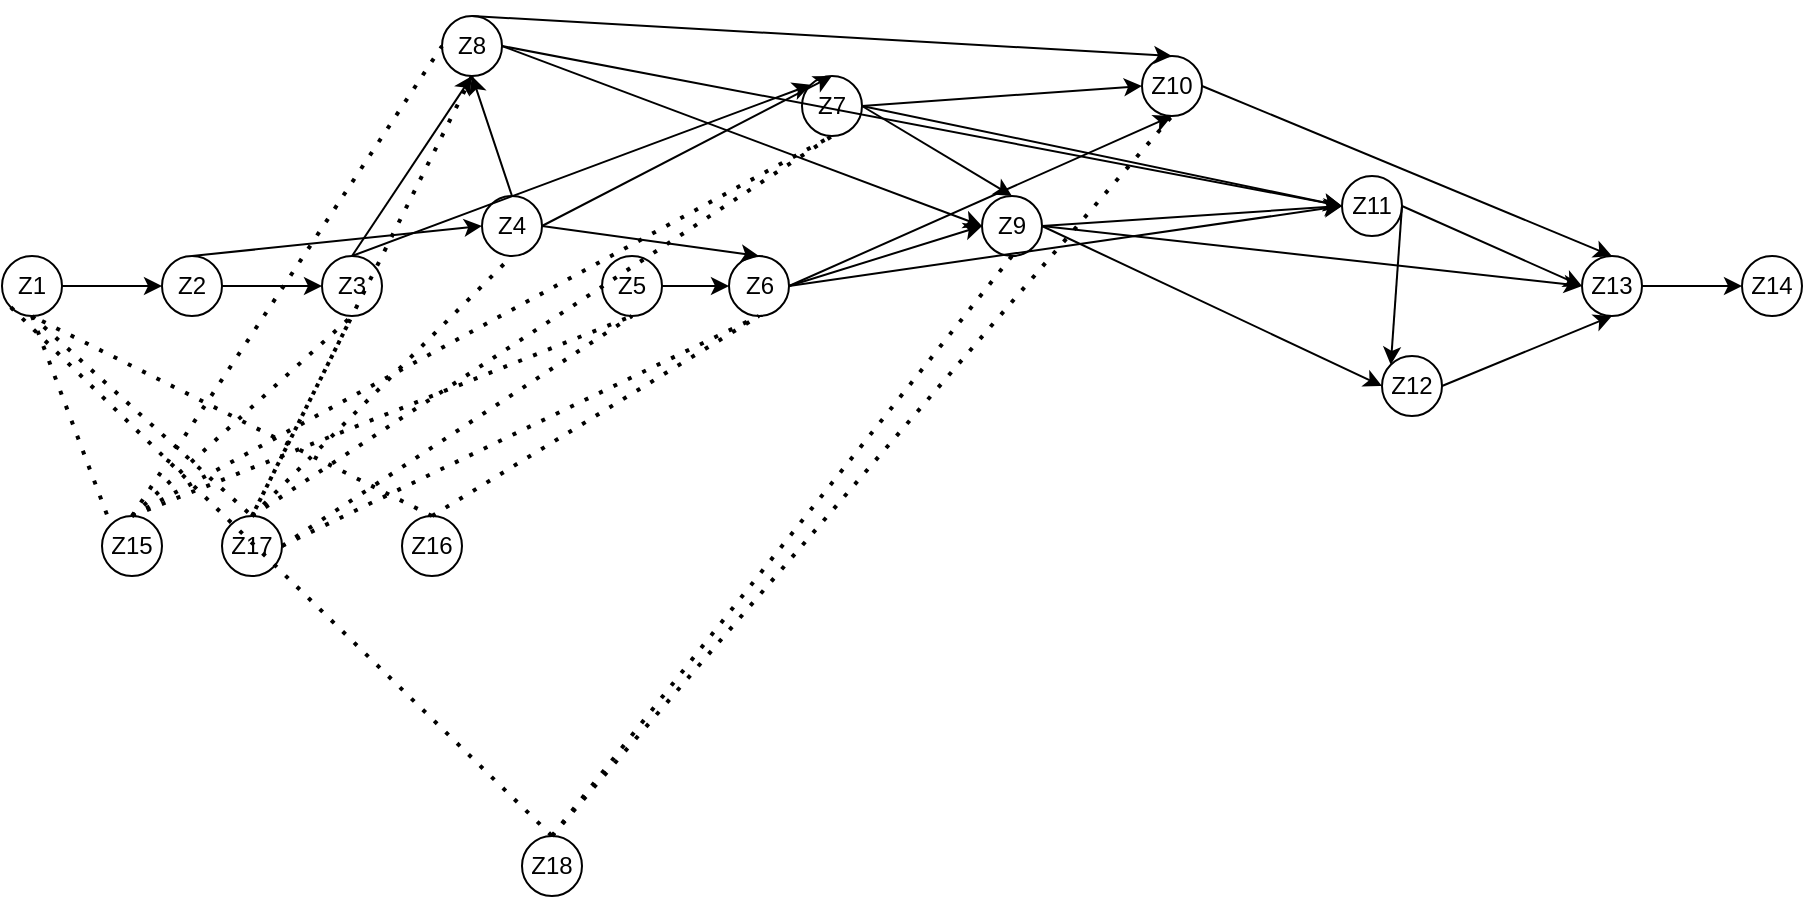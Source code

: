 <mxfile version="21.1.7" type="device">
  <diagram name="Страница 1" id="vaVnpeOQBWc_vJTZJ6nx">
    <mxGraphModel dx="874" dy="2623" grid="1" gridSize="10" guides="1" tooltips="1" connect="1" arrows="1" fold="1" page="1" pageScale="1" pageWidth="827" pageHeight="1169" math="0" shadow="0">
      <root>
        <mxCell id="0" />
        <mxCell id="1" parent="0" />
        <mxCell id="6Py6FoOGQPI_xnzbxPzp-1" value="Z1" style="ellipse;whiteSpace=wrap;html=1;aspect=fixed;" vertex="1" parent="1">
          <mxGeometry x="50" y="100" width="30" height="30" as="geometry" />
        </mxCell>
        <mxCell id="6Py6FoOGQPI_xnzbxPzp-2" value="Z2" style="ellipse;whiteSpace=wrap;html=1;aspect=fixed;" vertex="1" parent="1">
          <mxGeometry x="130" y="100" width="30" height="30" as="geometry" />
        </mxCell>
        <mxCell id="6Py6FoOGQPI_xnzbxPzp-3" value="" style="endArrow=classic;html=1;rounded=0;exitX=1;exitY=0.5;exitDx=0;exitDy=0;entryX=0;entryY=0.5;entryDx=0;entryDy=0;" edge="1" parent="1" source="6Py6FoOGQPI_xnzbxPzp-1" target="6Py6FoOGQPI_xnzbxPzp-2">
          <mxGeometry width="50" height="50" relative="1" as="geometry">
            <mxPoint x="90" y="290" as="sourcePoint" />
            <mxPoint x="140" y="240" as="targetPoint" />
          </mxGeometry>
        </mxCell>
        <mxCell id="6Py6FoOGQPI_xnzbxPzp-4" value="Z3" style="ellipse;whiteSpace=wrap;html=1;aspect=fixed;" vertex="1" parent="1">
          <mxGeometry x="210" y="100" width="30" height="30" as="geometry" />
        </mxCell>
        <mxCell id="6Py6FoOGQPI_xnzbxPzp-5" value="" style="endArrow=classic;html=1;rounded=0;exitX=1;exitY=0.5;exitDx=0;exitDy=0;entryX=0;entryY=0.5;entryDx=0;entryDy=0;" edge="1" parent="1" source="6Py6FoOGQPI_xnzbxPzp-2" target="6Py6FoOGQPI_xnzbxPzp-4">
          <mxGeometry width="50" height="50" relative="1" as="geometry">
            <mxPoint x="130" y="290" as="sourcePoint" />
            <mxPoint x="180" y="240" as="targetPoint" />
          </mxGeometry>
        </mxCell>
        <mxCell id="6Py6FoOGQPI_xnzbxPzp-6" value="Z15" style="ellipse;whiteSpace=wrap;html=1;aspect=fixed;" vertex="1" parent="1">
          <mxGeometry x="100" y="230" width="30" height="30" as="geometry" />
        </mxCell>
        <mxCell id="6Py6FoOGQPI_xnzbxPzp-7" value="Z17" style="ellipse;whiteSpace=wrap;html=1;aspect=fixed;" vertex="1" parent="1">
          <mxGeometry x="160" y="230" width="30" height="30" as="geometry" />
        </mxCell>
        <mxCell id="6Py6FoOGQPI_xnzbxPzp-8" value="" style="endArrow=none;dashed=1;html=1;dashPattern=1 3;strokeWidth=2;rounded=0;entryX=0.5;entryY=1;entryDx=0;entryDy=0;exitX=0.5;exitY=0;exitDx=0;exitDy=0;" edge="1" parent="1" source="6Py6FoOGQPI_xnzbxPzp-7" target="6Py6FoOGQPI_xnzbxPzp-4">
          <mxGeometry width="50" height="50" relative="1" as="geometry">
            <mxPoint x="130" y="290" as="sourcePoint" />
            <mxPoint x="180" y="240" as="targetPoint" />
          </mxGeometry>
        </mxCell>
        <mxCell id="6Py6FoOGQPI_xnzbxPzp-9" value="" style="endArrow=none;dashed=1;html=1;dashPattern=1 3;strokeWidth=2;rounded=0;entryX=0.5;entryY=1;entryDx=0;entryDy=0;exitX=0.5;exitY=0;exitDx=0;exitDy=0;" edge="1" parent="1" source="6Py6FoOGQPI_xnzbxPzp-6" target="6Py6FoOGQPI_xnzbxPzp-4">
          <mxGeometry width="50" height="50" relative="1" as="geometry">
            <mxPoint x="130" y="290" as="sourcePoint" />
            <mxPoint x="180" y="240" as="targetPoint" />
          </mxGeometry>
        </mxCell>
        <mxCell id="6Py6FoOGQPI_xnzbxPzp-10" value="Z4" style="ellipse;whiteSpace=wrap;html=1;aspect=fixed;" vertex="1" parent="1">
          <mxGeometry x="290" y="70" width="30" height="30" as="geometry" />
        </mxCell>
        <mxCell id="6Py6FoOGQPI_xnzbxPzp-11" value="" style="endArrow=classic;html=1;rounded=0;exitX=0.5;exitY=0;exitDx=0;exitDy=0;entryX=0;entryY=0.5;entryDx=0;entryDy=0;" edge="1" parent="1" source="6Py6FoOGQPI_xnzbxPzp-2" target="6Py6FoOGQPI_xnzbxPzp-10">
          <mxGeometry width="50" height="50" relative="1" as="geometry">
            <mxPoint x="170" y="240" as="sourcePoint" />
            <mxPoint x="220" y="190" as="targetPoint" />
          </mxGeometry>
        </mxCell>
        <mxCell id="6Py6FoOGQPI_xnzbxPzp-12" value="" style="endArrow=none;dashed=1;html=1;dashPattern=1 3;strokeWidth=2;rounded=0;entryX=0.5;entryY=1;entryDx=0;entryDy=0;exitX=0.5;exitY=0;exitDx=0;exitDy=0;" edge="1" parent="1" source="6Py6FoOGQPI_xnzbxPzp-7" target="6Py6FoOGQPI_xnzbxPzp-10">
          <mxGeometry width="50" height="50" relative="1" as="geometry">
            <mxPoint x="170" y="240" as="sourcePoint" />
            <mxPoint x="220" y="190" as="targetPoint" />
          </mxGeometry>
        </mxCell>
        <mxCell id="6Py6FoOGQPI_xnzbxPzp-13" value="Z5" style="ellipse;whiteSpace=wrap;html=1;aspect=fixed;" vertex="1" parent="1">
          <mxGeometry x="350" y="100" width="30" height="30" as="geometry" />
        </mxCell>
        <mxCell id="6Py6FoOGQPI_xnzbxPzp-14" value="" style="endArrow=none;dashed=1;html=1;dashPattern=1 3;strokeWidth=2;rounded=0;entryX=0.5;entryY=1;entryDx=0;entryDy=0;exitX=1;exitY=0.5;exitDx=0;exitDy=0;" edge="1" parent="1" source="6Py6FoOGQPI_xnzbxPzp-7" target="6Py6FoOGQPI_xnzbxPzp-13">
          <mxGeometry width="50" height="50" relative="1" as="geometry">
            <mxPoint x="230" y="200" as="sourcePoint" />
            <mxPoint x="280" y="150" as="targetPoint" />
          </mxGeometry>
        </mxCell>
        <mxCell id="6Py6FoOGQPI_xnzbxPzp-15" value="" style="endArrow=none;dashed=1;html=1;dashPattern=1 3;strokeWidth=2;rounded=0;exitX=0.5;exitY=0;exitDx=0;exitDy=0;entryX=0.5;entryY=1;entryDx=0;entryDy=0;" edge="1" parent="1" source="6Py6FoOGQPI_xnzbxPzp-6" target="6Py6FoOGQPI_xnzbxPzp-13">
          <mxGeometry width="50" height="50" relative="1" as="geometry">
            <mxPoint x="210" y="200" as="sourcePoint" />
            <mxPoint x="260" y="150" as="targetPoint" />
          </mxGeometry>
        </mxCell>
        <mxCell id="6Py6FoOGQPI_xnzbxPzp-16" value="Z6" style="ellipse;whiteSpace=wrap;html=1;aspect=fixed;" vertex="1" parent="1">
          <mxGeometry x="413.5" y="100" width="30" height="30" as="geometry" />
        </mxCell>
        <mxCell id="6Py6FoOGQPI_xnzbxPzp-17" value="" style="endArrow=classic;html=1;rounded=0;exitX=1;exitY=0.5;exitDx=0;exitDy=0;entryX=0.5;entryY=0;entryDx=0;entryDy=0;" edge="1" parent="1" source="6Py6FoOGQPI_xnzbxPzp-10" target="6Py6FoOGQPI_xnzbxPzp-16">
          <mxGeometry width="50" height="50" relative="1" as="geometry">
            <mxPoint x="280" y="200" as="sourcePoint" />
            <mxPoint x="330" y="150" as="targetPoint" />
          </mxGeometry>
        </mxCell>
        <mxCell id="6Py6FoOGQPI_xnzbxPzp-18" value="" style="endArrow=classic;html=1;rounded=0;exitX=1;exitY=0.5;exitDx=0;exitDy=0;entryX=0;entryY=0.5;entryDx=0;entryDy=0;" edge="1" parent="1" source="6Py6FoOGQPI_xnzbxPzp-13" target="6Py6FoOGQPI_xnzbxPzp-16">
          <mxGeometry width="50" height="50" relative="1" as="geometry">
            <mxPoint x="280" y="200" as="sourcePoint" />
            <mxPoint x="330" y="150" as="targetPoint" />
          </mxGeometry>
        </mxCell>
        <mxCell id="6Py6FoOGQPI_xnzbxPzp-19" value="Z16" style="ellipse;whiteSpace=wrap;html=1;aspect=fixed;" vertex="1" parent="1">
          <mxGeometry x="250" y="230" width="30" height="30" as="geometry" />
        </mxCell>
        <mxCell id="6Py6FoOGQPI_xnzbxPzp-20" value="" style="endArrow=none;dashed=1;html=1;dashPattern=1 3;strokeWidth=2;rounded=0;exitX=0.5;exitY=0;exitDx=0;exitDy=0;entryX=0.5;entryY=1;entryDx=0;entryDy=0;" edge="1" parent="1" source="6Py6FoOGQPI_xnzbxPzp-19" target="6Py6FoOGQPI_xnzbxPzp-16">
          <mxGeometry width="50" height="50" relative="1" as="geometry">
            <mxPoint x="260" y="200" as="sourcePoint" />
            <mxPoint x="310" y="150" as="targetPoint" />
          </mxGeometry>
        </mxCell>
        <mxCell id="6Py6FoOGQPI_xnzbxPzp-21" value="" style="endArrow=none;dashed=1;html=1;dashPattern=1 3;strokeWidth=2;rounded=0;exitX=1;exitY=0.5;exitDx=0;exitDy=0;entryX=0.5;entryY=1;entryDx=0;entryDy=0;" edge="1" parent="1" source="6Py6FoOGQPI_xnzbxPzp-7" target="6Py6FoOGQPI_xnzbxPzp-16">
          <mxGeometry width="50" height="50" relative="1" as="geometry">
            <mxPoint x="260" y="200" as="sourcePoint" />
            <mxPoint x="310" y="150" as="targetPoint" />
          </mxGeometry>
        </mxCell>
        <mxCell id="6Py6FoOGQPI_xnzbxPzp-22" value="Z7" style="ellipse;whiteSpace=wrap;html=1;aspect=fixed;" vertex="1" parent="1">
          <mxGeometry x="450" y="10" width="30" height="30" as="geometry" />
        </mxCell>
        <mxCell id="6Py6FoOGQPI_xnzbxPzp-23" value="" style="endArrow=classic;html=1;rounded=0;exitX=1;exitY=0.5;exitDx=0;exitDy=0;entryX=0.5;entryY=0;entryDx=0;entryDy=0;" edge="1" parent="1" source="6Py6FoOGQPI_xnzbxPzp-10" target="6Py6FoOGQPI_xnzbxPzp-22">
          <mxGeometry width="50" height="50" relative="1" as="geometry">
            <mxPoint x="380" y="170" as="sourcePoint" />
            <mxPoint x="430" y="120" as="targetPoint" />
          </mxGeometry>
        </mxCell>
        <mxCell id="6Py6FoOGQPI_xnzbxPzp-24" value="" style="endArrow=classic;html=1;rounded=0;exitX=0.5;exitY=0;exitDx=0;exitDy=0;entryX=0;entryY=0;entryDx=0;entryDy=0;" edge="1" parent="1" source="6Py6FoOGQPI_xnzbxPzp-4" target="6Py6FoOGQPI_xnzbxPzp-22">
          <mxGeometry width="50" height="50" relative="1" as="geometry">
            <mxPoint x="380" y="170" as="sourcePoint" />
            <mxPoint x="430" y="120" as="targetPoint" />
          </mxGeometry>
        </mxCell>
        <mxCell id="6Py6FoOGQPI_xnzbxPzp-25" value="" style="endArrow=none;dashed=1;html=1;dashPattern=1 3;strokeWidth=2;rounded=0;exitX=0.5;exitY=0;exitDx=0;exitDy=0;entryX=0.5;entryY=1;entryDx=0;entryDy=0;" edge="1" parent="1" source="6Py6FoOGQPI_xnzbxPzp-6" target="6Py6FoOGQPI_xnzbxPzp-22">
          <mxGeometry width="50" height="50" relative="1" as="geometry">
            <mxPoint x="250" y="140" as="sourcePoint" />
            <mxPoint x="300" y="90" as="targetPoint" />
          </mxGeometry>
        </mxCell>
        <mxCell id="6Py6FoOGQPI_xnzbxPzp-26" value="" style="endArrow=none;dashed=1;html=1;dashPattern=1 3;strokeWidth=2;rounded=0;exitX=0.5;exitY=0;exitDx=0;exitDy=0;entryX=0.5;entryY=1;entryDx=0;entryDy=0;" edge="1" parent="1" source="6Py6FoOGQPI_xnzbxPzp-7" target="6Py6FoOGQPI_xnzbxPzp-22">
          <mxGeometry width="50" height="50" relative="1" as="geometry">
            <mxPoint x="250" y="140" as="sourcePoint" />
            <mxPoint x="300" y="90" as="targetPoint" />
          </mxGeometry>
        </mxCell>
        <mxCell id="6Py6FoOGQPI_xnzbxPzp-27" value="Z8" style="ellipse;whiteSpace=wrap;html=1;aspect=fixed;" vertex="1" parent="1">
          <mxGeometry x="270" y="-20" width="30" height="30" as="geometry" />
        </mxCell>
        <mxCell id="6Py6FoOGQPI_xnzbxPzp-28" value="" style="endArrow=classic;html=1;rounded=0;exitX=0.5;exitY=0;exitDx=0;exitDy=0;entryX=0.5;entryY=1;entryDx=0;entryDy=0;" edge="1" parent="1" source="6Py6FoOGQPI_xnzbxPzp-4" target="6Py6FoOGQPI_xnzbxPzp-27">
          <mxGeometry width="50" height="50" relative="1" as="geometry">
            <mxPoint x="340" y="150" as="sourcePoint" />
            <mxPoint x="390" y="100" as="targetPoint" />
          </mxGeometry>
        </mxCell>
        <mxCell id="6Py6FoOGQPI_xnzbxPzp-29" value="" style="endArrow=classic;html=1;rounded=0;exitX=0.5;exitY=0;exitDx=0;exitDy=0;entryX=0.5;entryY=1;entryDx=0;entryDy=0;" edge="1" parent="1" source="6Py6FoOGQPI_xnzbxPzp-10" target="6Py6FoOGQPI_xnzbxPzp-27">
          <mxGeometry width="50" height="50" relative="1" as="geometry">
            <mxPoint x="340" y="150" as="sourcePoint" />
            <mxPoint x="390" y="100" as="targetPoint" />
          </mxGeometry>
        </mxCell>
        <mxCell id="6Py6FoOGQPI_xnzbxPzp-30" value="" style="endArrow=none;dashed=1;html=1;dashPattern=1 3;strokeWidth=2;rounded=0;exitX=0.5;exitY=0;exitDx=0;exitDy=0;entryX=0;entryY=0.5;entryDx=0;entryDy=0;" edge="1" parent="1" source="6Py6FoOGQPI_xnzbxPzp-6" target="6Py6FoOGQPI_xnzbxPzp-27">
          <mxGeometry width="50" height="50" relative="1" as="geometry">
            <mxPoint x="260" y="150" as="sourcePoint" />
            <mxPoint x="310" y="100" as="targetPoint" />
          </mxGeometry>
        </mxCell>
        <mxCell id="6Py6FoOGQPI_xnzbxPzp-31" value="" style="endArrow=none;dashed=1;html=1;dashPattern=1 3;strokeWidth=2;rounded=0;entryX=0.5;entryY=0;entryDx=0;entryDy=0;exitX=0.5;exitY=1;exitDx=0;exitDy=0;" edge="1" parent="1" source="6Py6FoOGQPI_xnzbxPzp-27" target="6Py6FoOGQPI_xnzbxPzp-7">
          <mxGeometry width="50" height="50" relative="1" as="geometry">
            <mxPoint x="260" y="150" as="sourcePoint" />
            <mxPoint x="310" y="100" as="targetPoint" />
          </mxGeometry>
        </mxCell>
        <mxCell id="6Py6FoOGQPI_xnzbxPzp-32" value="Z9" style="ellipse;whiteSpace=wrap;html=1;aspect=fixed;" vertex="1" parent="1">
          <mxGeometry x="540" y="70" width="30" height="30" as="geometry" />
        </mxCell>
        <mxCell id="6Py6FoOGQPI_xnzbxPzp-33" value="" style="endArrow=classic;html=1;rounded=0;exitX=1;exitY=0.5;exitDx=0;exitDy=0;entryX=0;entryY=0.5;entryDx=0;entryDy=0;" edge="1" parent="1" source="6Py6FoOGQPI_xnzbxPzp-16" target="6Py6FoOGQPI_xnzbxPzp-32">
          <mxGeometry width="50" height="50" relative="1" as="geometry">
            <mxPoint x="370" y="90" as="sourcePoint" />
            <mxPoint x="420" y="40" as="targetPoint" />
          </mxGeometry>
        </mxCell>
        <mxCell id="6Py6FoOGQPI_xnzbxPzp-34" value="" style="endArrow=classic;html=1;rounded=0;exitX=1;exitY=0.5;exitDx=0;exitDy=0;entryX=0.5;entryY=0;entryDx=0;entryDy=0;" edge="1" parent="1" source="6Py6FoOGQPI_xnzbxPzp-22" target="6Py6FoOGQPI_xnzbxPzp-32">
          <mxGeometry width="50" height="50" relative="1" as="geometry">
            <mxPoint x="370" y="90" as="sourcePoint" />
            <mxPoint x="420" y="40" as="targetPoint" />
          </mxGeometry>
        </mxCell>
        <mxCell id="6Py6FoOGQPI_xnzbxPzp-35" value="" style="endArrow=classic;html=1;rounded=0;exitX=1;exitY=0.5;exitDx=0;exitDy=0;entryX=0;entryY=0.5;entryDx=0;entryDy=0;" edge="1" parent="1" source="6Py6FoOGQPI_xnzbxPzp-27" target="6Py6FoOGQPI_xnzbxPzp-32">
          <mxGeometry width="50" height="50" relative="1" as="geometry">
            <mxPoint x="360" y="90" as="sourcePoint" />
            <mxPoint x="410" y="40" as="targetPoint" />
          </mxGeometry>
        </mxCell>
        <mxCell id="6Py6FoOGQPI_xnzbxPzp-36" value="Z18" style="ellipse;whiteSpace=wrap;html=1;aspect=fixed;" vertex="1" parent="1">
          <mxGeometry x="310" y="390" width="30" height="30" as="geometry" />
        </mxCell>
        <mxCell id="6Py6FoOGQPI_xnzbxPzp-37" value="" style="endArrow=none;dashed=1;html=1;dashPattern=1 3;strokeWidth=2;rounded=0;entryX=0.5;entryY=1;entryDx=0;entryDy=0;exitX=0.5;exitY=0;exitDx=0;exitDy=0;" edge="1" parent="1" source="6Py6FoOGQPI_xnzbxPzp-36" target="6Py6FoOGQPI_xnzbxPzp-32">
          <mxGeometry width="50" height="50" relative="1" as="geometry">
            <mxPoint x="350" y="90" as="sourcePoint" />
            <mxPoint x="400" y="40" as="targetPoint" />
          </mxGeometry>
        </mxCell>
        <mxCell id="6Py6FoOGQPI_xnzbxPzp-38" value="Z10" style="ellipse;whiteSpace=wrap;html=1;aspect=fixed;" vertex="1" parent="1">
          <mxGeometry x="620" width="30" height="30" as="geometry" />
        </mxCell>
        <mxCell id="6Py6FoOGQPI_xnzbxPzp-40" value="" style="endArrow=classic;html=1;rounded=0;exitX=1;exitY=0.5;exitDx=0;exitDy=0;entryX=0.5;entryY=1;entryDx=0;entryDy=0;" edge="1" parent="1" source="6Py6FoOGQPI_xnzbxPzp-16" target="6Py6FoOGQPI_xnzbxPzp-38">
          <mxGeometry width="50" height="50" relative="1" as="geometry">
            <mxPoint x="480" y="90" as="sourcePoint" />
            <mxPoint x="530" y="40" as="targetPoint" />
          </mxGeometry>
        </mxCell>
        <mxCell id="6Py6FoOGQPI_xnzbxPzp-41" value="" style="endArrow=classic;html=1;rounded=0;exitX=1;exitY=0.5;exitDx=0;exitDy=0;entryX=0;entryY=0.5;entryDx=0;entryDy=0;" edge="1" parent="1" source="6Py6FoOGQPI_xnzbxPzp-22" target="6Py6FoOGQPI_xnzbxPzp-38">
          <mxGeometry width="50" height="50" relative="1" as="geometry">
            <mxPoint x="480" y="90" as="sourcePoint" />
            <mxPoint x="530" y="40" as="targetPoint" />
          </mxGeometry>
        </mxCell>
        <mxCell id="6Py6FoOGQPI_xnzbxPzp-42" value="" style="endArrow=classic;html=1;rounded=0;exitX=0.5;exitY=0;exitDx=0;exitDy=0;entryX=0.5;entryY=0;entryDx=0;entryDy=0;" edge="1" parent="1" source="6Py6FoOGQPI_xnzbxPzp-27" target="6Py6FoOGQPI_xnzbxPzp-38">
          <mxGeometry width="50" height="50" relative="1" as="geometry">
            <mxPoint x="480" y="90" as="sourcePoint" />
            <mxPoint x="530" y="40" as="targetPoint" />
          </mxGeometry>
        </mxCell>
        <mxCell id="6Py6FoOGQPI_xnzbxPzp-43" value="" style="endArrow=none;dashed=1;html=1;dashPattern=1 3;strokeWidth=2;rounded=0;entryX=0.5;entryY=1;entryDx=0;entryDy=0;exitX=0.5;exitY=0;exitDx=0;exitDy=0;" edge="1" parent="1" source="6Py6FoOGQPI_xnzbxPzp-36" target="6Py6FoOGQPI_xnzbxPzp-38">
          <mxGeometry width="50" height="50" relative="1" as="geometry">
            <mxPoint x="480" y="90" as="sourcePoint" />
            <mxPoint x="530" y="40" as="targetPoint" />
          </mxGeometry>
        </mxCell>
        <mxCell id="6Py6FoOGQPI_xnzbxPzp-44" value="Z11" style="ellipse;whiteSpace=wrap;html=1;aspect=fixed;" vertex="1" parent="1">
          <mxGeometry x="720" y="60" width="30" height="30" as="geometry" />
        </mxCell>
        <mxCell id="6Py6FoOGQPI_xnzbxPzp-45" value="" style="endArrow=classic;html=1;rounded=0;exitX=1;exitY=0.5;exitDx=0;exitDy=0;entryX=0;entryY=0.5;entryDx=0;entryDy=0;" edge="1" parent="1" source="6Py6FoOGQPI_xnzbxPzp-22" target="6Py6FoOGQPI_xnzbxPzp-44">
          <mxGeometry width="50" height="50" relative="1" as="geometry">
            <mxPoint x="590" y="140" as="sourcePoint" />
            <mxPoint x="640" y="90" as="targetPoint" />
          </mxGeometry>
        </mxCell>
        <mxCell id="6Py6FoOGQPI_xnzbxPzp-46" value="" style="endArrow=classic;html=1;rounded=0;exitX=1;exitY=0.5;exitDx=0;exitDy=0;entryX=0;entryY=0.5;entryDx=0;entryDy=0;" edge="1" parent="1" source="6Py6FoOGQPI_xnzbxPzp-16" target="6Py6FoOGQPI_xnzbxPzp-44">
          <mxGeometry width="50" height="50" relative="1" as="geometry">
            <mxPoint x="590" y="140" as="sourcePoint" />
            <mxPoint x="640" y="90" as="targetPoint" />
          </mxGeometry>
        </mxCell>
        <mxCell id="6Py6FoOGQPI_xnzbxPzp-47" value="" style="endArrow=classic;html=1;rounded=0;exitX=1;exitY=0.5;exitDx=0;exitDy=0;entryX=0;entryY=0.5;entryDx=0;entryDy=0;" edge="1" parent="1" source="6Py6FoOGQPI_xnzbxPzp-32" target="6Py6FoOGQPI_xnzbxPzp-44">
          <mxGeometry width="50" height="50" relative="1" as="geometry">
            <mxPoint x="610" y="140" as="sourcePoint" />
            <mxPoint x="660" y="90" as="targetPoint" />
          </mxGeometry>
        </mxCell>
        <mxCell id="6Py6FoOGQPI_xnzbxPzp-48" value="" style="endArrow=classic;html=1;rounded=0;exitX=1;exitY=0.5;exitDx=0;exitDy=0;entryX=0;entryY=0.5;entryDx=0;entryDy=0;" edge="1" parent="1" source="6Py6FoOGQPI_xnzbxPzp-27" target="6Py6FoOGQPI_xnzbxPzp-44">
          <mxGeometry width="50" height="50" relative="1" as="geometry">
            <mxPoint x="480" y="100" as="sourcePoint" />
            <mxPoint x="530" y="50" as="targetPoint" />
          </mxGeometry>
        </mxCell>
        <mxCell id="6Py6FoOGQPI_xnzbxPzp-49" value="Z12" style="ellipse;whiteSpace=wrap;html=1;aspect=fixed;" vertex="1" parent="1">
          <mxGeometry x="740" y="150" width="30" height="30" as="geometry" />
        </mxCell>
        <mxCell id="6Py6FoOGQPI_xnzbxPzp-50" value="" style="endArrow=classic;html=1;rounded=0;exitX=1;exitY=0.5;exitDx=0;exitDy=0;entryX=0;entryY=0.5;entryDx=0;entryDy=0;" edge="1" parent="1" source="6Py6FoOGQPI_xnzbxPzp-32" target="6Py6FoOGQPI_xnzbxPzp-49">
          <mxGeometry width="50" height="50" relative="1" as="geometry">
            <mxPoint x="690" y="130" as="sourcePoint" />
            <mxPoint x="740" y="80" as="targetPoint" />
          </mxGeometry>
        </mxCell>
        <mxCell id="6Py6FoOGQPI_xnzbxPzp-51" value="" style="endArrow=classic;html=1;rounded=0;exitX=1;exitY=0.5;exitDx=0;exitDy=0;entryX=0;entryY=0;entryDx=0;entryDy=0;" edge="1" parent="1" source="6Py6FoOGQPI_xnzbxPzp-44" target="6Py6FoOGQPI_xnzbxPzp-49">
          <mxGeometry width="50" height="50" relative="1" as="geometry">
            <mxPoint x="690" y="130" as="sourcePoint" />
            <mxPoint x="740" y="80" as="targetPoint" />
          </mxGeometry>
        </mxCell>
        <mxCell id="6Py6FoOGQPI_xnzbxPzp-52" value="Z13" style="ellipse;whiteSpace=wrap;html=1;aspect=fixed;" vertex="1" parent="1">
          <mxGeometry x="840" y="100" width="30" height="30" as="geometry" />
        </mxCell>
        <mxCell id="6Py6FoOGQPI_xnzbxPzp-53" value="" style="endArrow=classic;html=1;rounded=0;exitX=1;exitY=0.5;exitDx=0;exitDy=0;entryX=0;entryY=0.5;entryDx=0;entryDy=0;" edge="1" parent="1" source="6Py6FoOGQPI_xnzbxPzp-32" target="6Py6FoOGQPI_xnzbxPzp-52">
          <mxGeometry width="50" height="50" relative="1" as="geometry">
            <mxPoint x="710" y="70" as="sourcePoint" />
            <mxPoint x="760" y="20" as="targetPoint" />
          </mxGeometry>
        </mxCell>
        <mxCell id="6Py6FoOGQPI_xnzbxPzp-54" value="" style="endArrow=classic;html=1;rounded=0;exitX=1;exitY=0.5;exitDx=0;exitDy=0;entryX=0.5;entryY=0;entryDx=0;entryDy=0;" edge="1" parent="1" source="6Py6FoOGQPI_xnzbxPzp-38" target="6Py6FoOGQPI_xnzbxPzp-52">
          <mxGeometry width="50" height="50" relative="1" as="geometry">
            <mxPoint x="710" y="70" as="sourcePoint" />
            <mxPoint x="760" y="20" as="targetPoint" />
          </mxGeometry>
        </mxCell>
        <mxCell id="6Py6FoOGQPI_xnzbxPzp-55" value="" style="endArrow=classic;html=1;rounded=0;exitX=1;exitY=0.5;exitDx=0;exitDy=0;entryX=0.5;entryY=1;entryDx=0;entryDy=0;" edge="1" parent="1" source="6Py6FoOGQPI_xnzbxPzp-49" target="6Py6FoOGQPI_xnzbxPzp-52">
          <mxGeometry width="50" height="50" relative="1" as="geometry">
            <mxPoint x="710" y="70" as="sourcePoint" />
            <mxPoint x="760" y="20" as="targetPoint" />
          </mxGeometry>
        </mxCell>
        <mxCell id="6Py6FoOGQPI_xnzbxPzp-56" value="" style="endArrow=classic;html=1;rounded=0;exitX=1;exitY=0.5;exitDx=0;exitDy=0;entryX=0;entryY=0.5;entryDx=0;entryDy=0;" edge="1" parent="1" source="6Py6FoOGQPI_xnzbxPzp-44" target="6Py6FoOGQPI_xnzbxPzp-52">
          <mxGeometry width="50" height="50" relative="1" as="geometry">
            <mxPoint x="710" y="70" as="sourcePoint" />
            <mxPoint x="760" y="20" as="targetPoint" />
          </mxGeometry>
        </mxCell>
        <mxCell id="6Py6FoOGQPI_xnzbxPzp-57" value="Z14" style="ellipse;whiteSpace=wrap;html=1;aspect=fixed;" vertex="1" parent="1">
          <mxGeometry x="920" y="100" width="30" height="30" as="geometry" />
        </mxCell>
        <mxCell id="6Py6FoOGQPI_xnzbxPzp-58" value="" style="endArrow=classic;html=1;rounded=0;exitX=1;exitY=0.5;exitDx=0;exitDy=0;entryX=0;entryY=0.5;entryDx=0;entryDy=0;" edge="1" parent="1" source="6Py6FoOGQPI_xnzbxPzp-52" target="6Py6FoOGQPI_xnzbxPzp-57">
          <mxGeometry width="50" height="50" relative="1" as="geometry">
            <mxPoint x="820" y="70" as="sourcePoint" />
            <mxPoint x="870" y="20" as="targetPoint" />
          </mxGeometry>
        </mxCell>
        <mxCell id="6Py6FoOGQPI_xnzbxPzp-60" value="" style="endArrow=none;dashed=1;html=1;dashPattern=1 3;strokeWidth=2;rounded=0;exitX=0.5;exitY=1;exitDx=0;exitDy=0;entryX=0;entryY=0;entryDx=0;entryDy=0;" edge="1" parent="1" source="6Py6FoOGQPI_xnzbxPzp-1" target="6Py6FoOGQPI_xnzbxPzp-6">
          <mxGeometry width="50" height="50" relative="1" as="geometry">
            <mxPoint x="240" y="20" as="sourcePoint" />
            <mxPoint x="290" y="-30" as="targetPoint" />
          </mxGeometry>
        </mxCell>
        <mxCell id="6Py6FoOGQPI_xnzbxPzp-61" value="" style="endArrow=none;dashed=1;html=1;dashPattern=1 3;strokeWidth=2;rounded=0;exitX=0.5;exitY=1;exitDx=0;exitDy=0;entryX=0.5;entryY=0;entryDx=0;entryDy=0;" edge="1" parent="1" source="6Py6FoOGQPI_xnzbxPzp-1" target="6Py6FoOGQPI_xnzbxPzp-7">
          <mxGeometry width="50" height="50" relative="1" as="geometry">
            <mxPoint x="170" y="130" as="sourcePoint" />
            <mxPoint x="220" y="80" as="targetPoint" />
          </mxGeometry>
        </mxCell>
        <mxCell id="6Py6FoOGQPI_xnzbxPzp-62" value="" style="endArrow=none;dashed=1;html=1;dashPattern=1 3;strokeWidth=2;rounded=0;entryX=0.5;entryY=1;entryDx=0;entryDy=0;exitX=0.5;exitY=0;exitDx=0;exitDy=0;" edge="1" parent="1" source="6Py6FoOGQPI_xnzbxPzp-19" target="6Py6FoOGQPI_xnzbxPzp-1">
          <mxGeometry width="50" height="50" relative="1" as="geometry">
            <mxPoint x="170" y="130" as="sourcePoint" />
            <mxPoint x="220" y="80" as="targetPoint" />
          </mxGeometry>
        </mxCell>
        <mxCell id="6Py6FoOGQPI_xnzbxPzp-63" value="" style="endArrow=none;dashed=1;html=1;dashPattern=1 3;strokeWidth=2;rounded=0;exitX=0;exitY=1;exitDx=0;exitDy=0;entryX=0.5;entryY=0;entryDx=0;entryDy=0;" edge="1" parent="1" source="6Py6FoOGQPI_xnzbxPzp-1" target="6Py6FoOGQPI_xnzbxPzp-36">
          <mxGeometry width="50" height="50" relative="1" as="geometry">
            <mxPoint x="320" y="-60" as="sourcePoint" />
            <mxPoint x="370" y="-110" as="targetPoint" />
          </mxGeometry>
        </mxCell>
      </root>
    </mxGraphModel>
  </diagram>
</mxfile>
